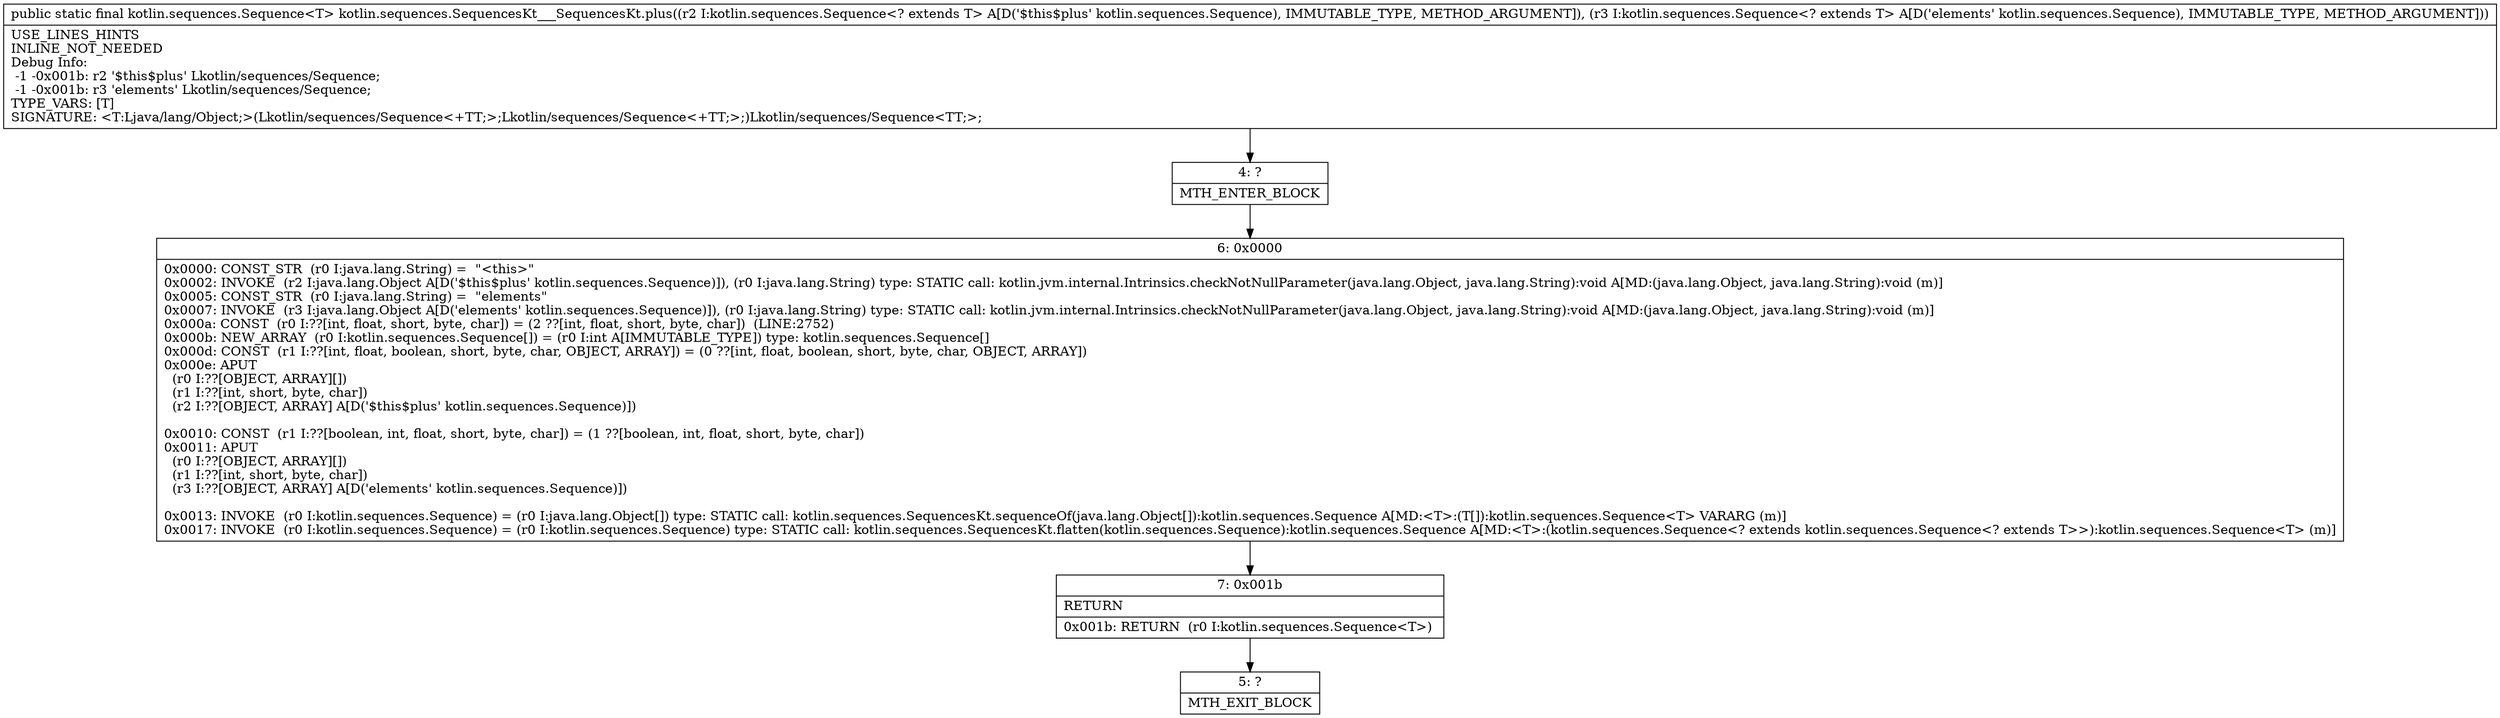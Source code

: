 digraph "CFG forkotlin.sequences.SequencesKt___SequencesKt.plus(Lkotlin\/sequences\/Sequence;Lkotlin\/sequences\/Sequence;)Lkotlin\/sequences\/Sequence;" {
Node_4 [shape=record,label="{4\:\ ?|MTH_ENTER_BLOCK\l}"];
Node_6 [shape=record,label="{6\:\ 0x0000|0x0000: CONST_STR  (r0 I:java.lang.String) =  \"\<this\>\" \l0x0002: INVOKE  (r2 I:java.lang.Object A[D('$this$plus' kotlin.sequences.Sequence)]), (r0 I:java.lang.String) type: STATIC call: kotlin.jvm.internal.Intrinsics.checkNotNullParameter(java.lang.Object, java.lang.String):void A[MD:(java.lang.Object, java.lang.String):void (m)]\l0x0005: CONST_STR  (r0 I:java.lang.String) =  \"elements\" \l0x0007: INVOKE  (r3 I:java.lang.Object A[D('elements' kotlin.sequences.Sequence)]), (r0 I:java.lang.String) type: STATIC call: kotlin.jvm.internal.Intrinsics.checkNotNullParameter(java.lang.Object, java.lang.String):void A[MD:(java.lang.Object, java.lang.String):void (m)]\l0x000a: CONST  (r0 I:??[int, float, short, byte, char]) = (2 ??[int, float, short, byte, char])  (LINE:2752)\l0x000b: NEW_ARRAY  (r0 I:kotlin.sequences.Sequence[]) = (r0 I:int A[IMMUTABLE_TYPE]) type: kotlin.sequences.Sequence[] \l0x000d: CONST  (r1 I:??[int, float, boolean, short, byte, char, OBJECT, ARRAY]) = (0 ??[int, float, boolean, short, byte, char, OBJECT, ARRAY]) \l0x000e: APUT  \l  (r0 I:??[OBJECT, ARRAY][])\l  (r1 I:??[int, short, byte, char])\l  (r2 I:??[OBJECT, ARRAY] A[D('$this$plus' kotlin.sequences.Sequence)])\l \l0x0010: CONST  (r1 I:??[boolean, int, float, short, byte, char]) = (1 ??[boolean, int, float, short, byte, char]) \l0x0011: APUT  \l  (r0 I:??[OBJECT, ARRAY][])\l  (r1 I:??[int, short, byte, char])\l  (r3 I:??[OBJECT, ARRAY] A[D('elements' kotlin.sequences.Sequence)])\l \l0x0013: INVOKE  (r0 I:kotlin.sequences.Sequence) = (r0 I:java.lang.Object[]) type: STATIC call: kotlin.sequences.SequencesKt.sequenceOf(java.lang.Object[]):kotlin.sequences.Sequence A[MD:\<T\>:(T[]):kotlin.sequences.Sequence\<T\> VARARG (m)]\l0x0017: INVOKE  (r0 I:kotlin.sequences.Sequence) = (r0 I:kotlin.sequences.Sequence) type: STATIC call: kotlin.sequences.SequencesKt.flatten(kotlin.sequences.Sequence):kotlin.sequences.Sequence A[MD:\<T\>:(kotlin.sequences.Sequence\<? extends kotlin.sequences.Sequence\<? extends T\>\>):kotlin.sequences.Sequence\<T\> (m)]\l}"];
Node_7 [shape=record,label="{7\:\ 0x001b|RETURN\l|0x001b: RETURN  (r0 I:kotlin.sequences.Sequence\<T\>) \l}"];
Node_5 [shape=record,label="{5\:\ ?|MTH_EXIT_BLOCK\l}"];
MethodNode[shape=record,label="{public static final kotlin.sequences.Sequence\<T\> kotlin.sequences.SequencesKt___SequencesKt.plus((r2 I:kotlin.sequences.Sequence\<? extends T\> A[D('$this$plus' kotlin.sequences.Sequence), IMMUTABLE_TYPE, METHOD_ARGUMENT]), (r3 I:kotlin.sequences.Sequence\<? extends T\> A[D('elements' kotlin.sequences.Sequence), IMMUTABLE_TYPE, METHOD_ARGUMENT]))  | USE_LINES_HINTS\lINLINE_NOT_NEEDED\lDebug Info:\l  \-1 \-0x001b: r2 '$this$plus' Lkotlin\/sequences\/Sequence;\l  \-1 \-0x001b: r3 'elements' Lkotlin\/sequences\/Sequence;\lTYPE_VARS: [T]\lSIGNATURE: \<T:Ljava\/lang\/Object;\>(Lkotlin\/sequences\/Sequence\<+TT;\>;Lkotlin\/sequences\/Sequence\<+TT;\>;)Lkotlin\/sequences\/Sequence\<TT;\>;\l}"];
MethodNode -> Node_4;Node_4 -> Node_6;
Node_6 -> Node_7;
Node_7 -> Node_5;
}

